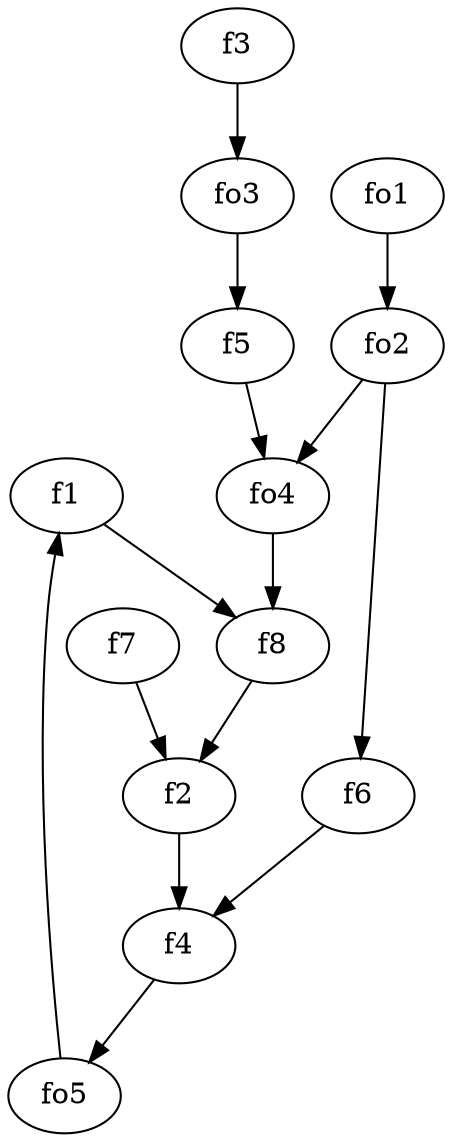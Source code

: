 strict digraph  {
f1;
f2;
f3;
f4;
f5;
f6;
f7;
f8;
fo1;
fo2;
fo3;
fo4;
fo5;
f1 -> f8  [weight=2];
f2 -> f4  [weight=2];
f3 -> fo3  [weight=2];
f4 -> fo5  [weight=2];
f5 -> fo4  [weight=2];
f6 -> f4  [weight=2];
f7 -> f2  [weight=2];
f8 -> f2  [weight=2];
fo1 -> fo2  [weight=2];
fo2 -> f6  [weight=2];
fo2 -> fo4  [weight=2];
fo3 -> f5  [weight=2];
fo4 -> f8  [weight=2];
fo5 -> f1  [weight=2];
}
